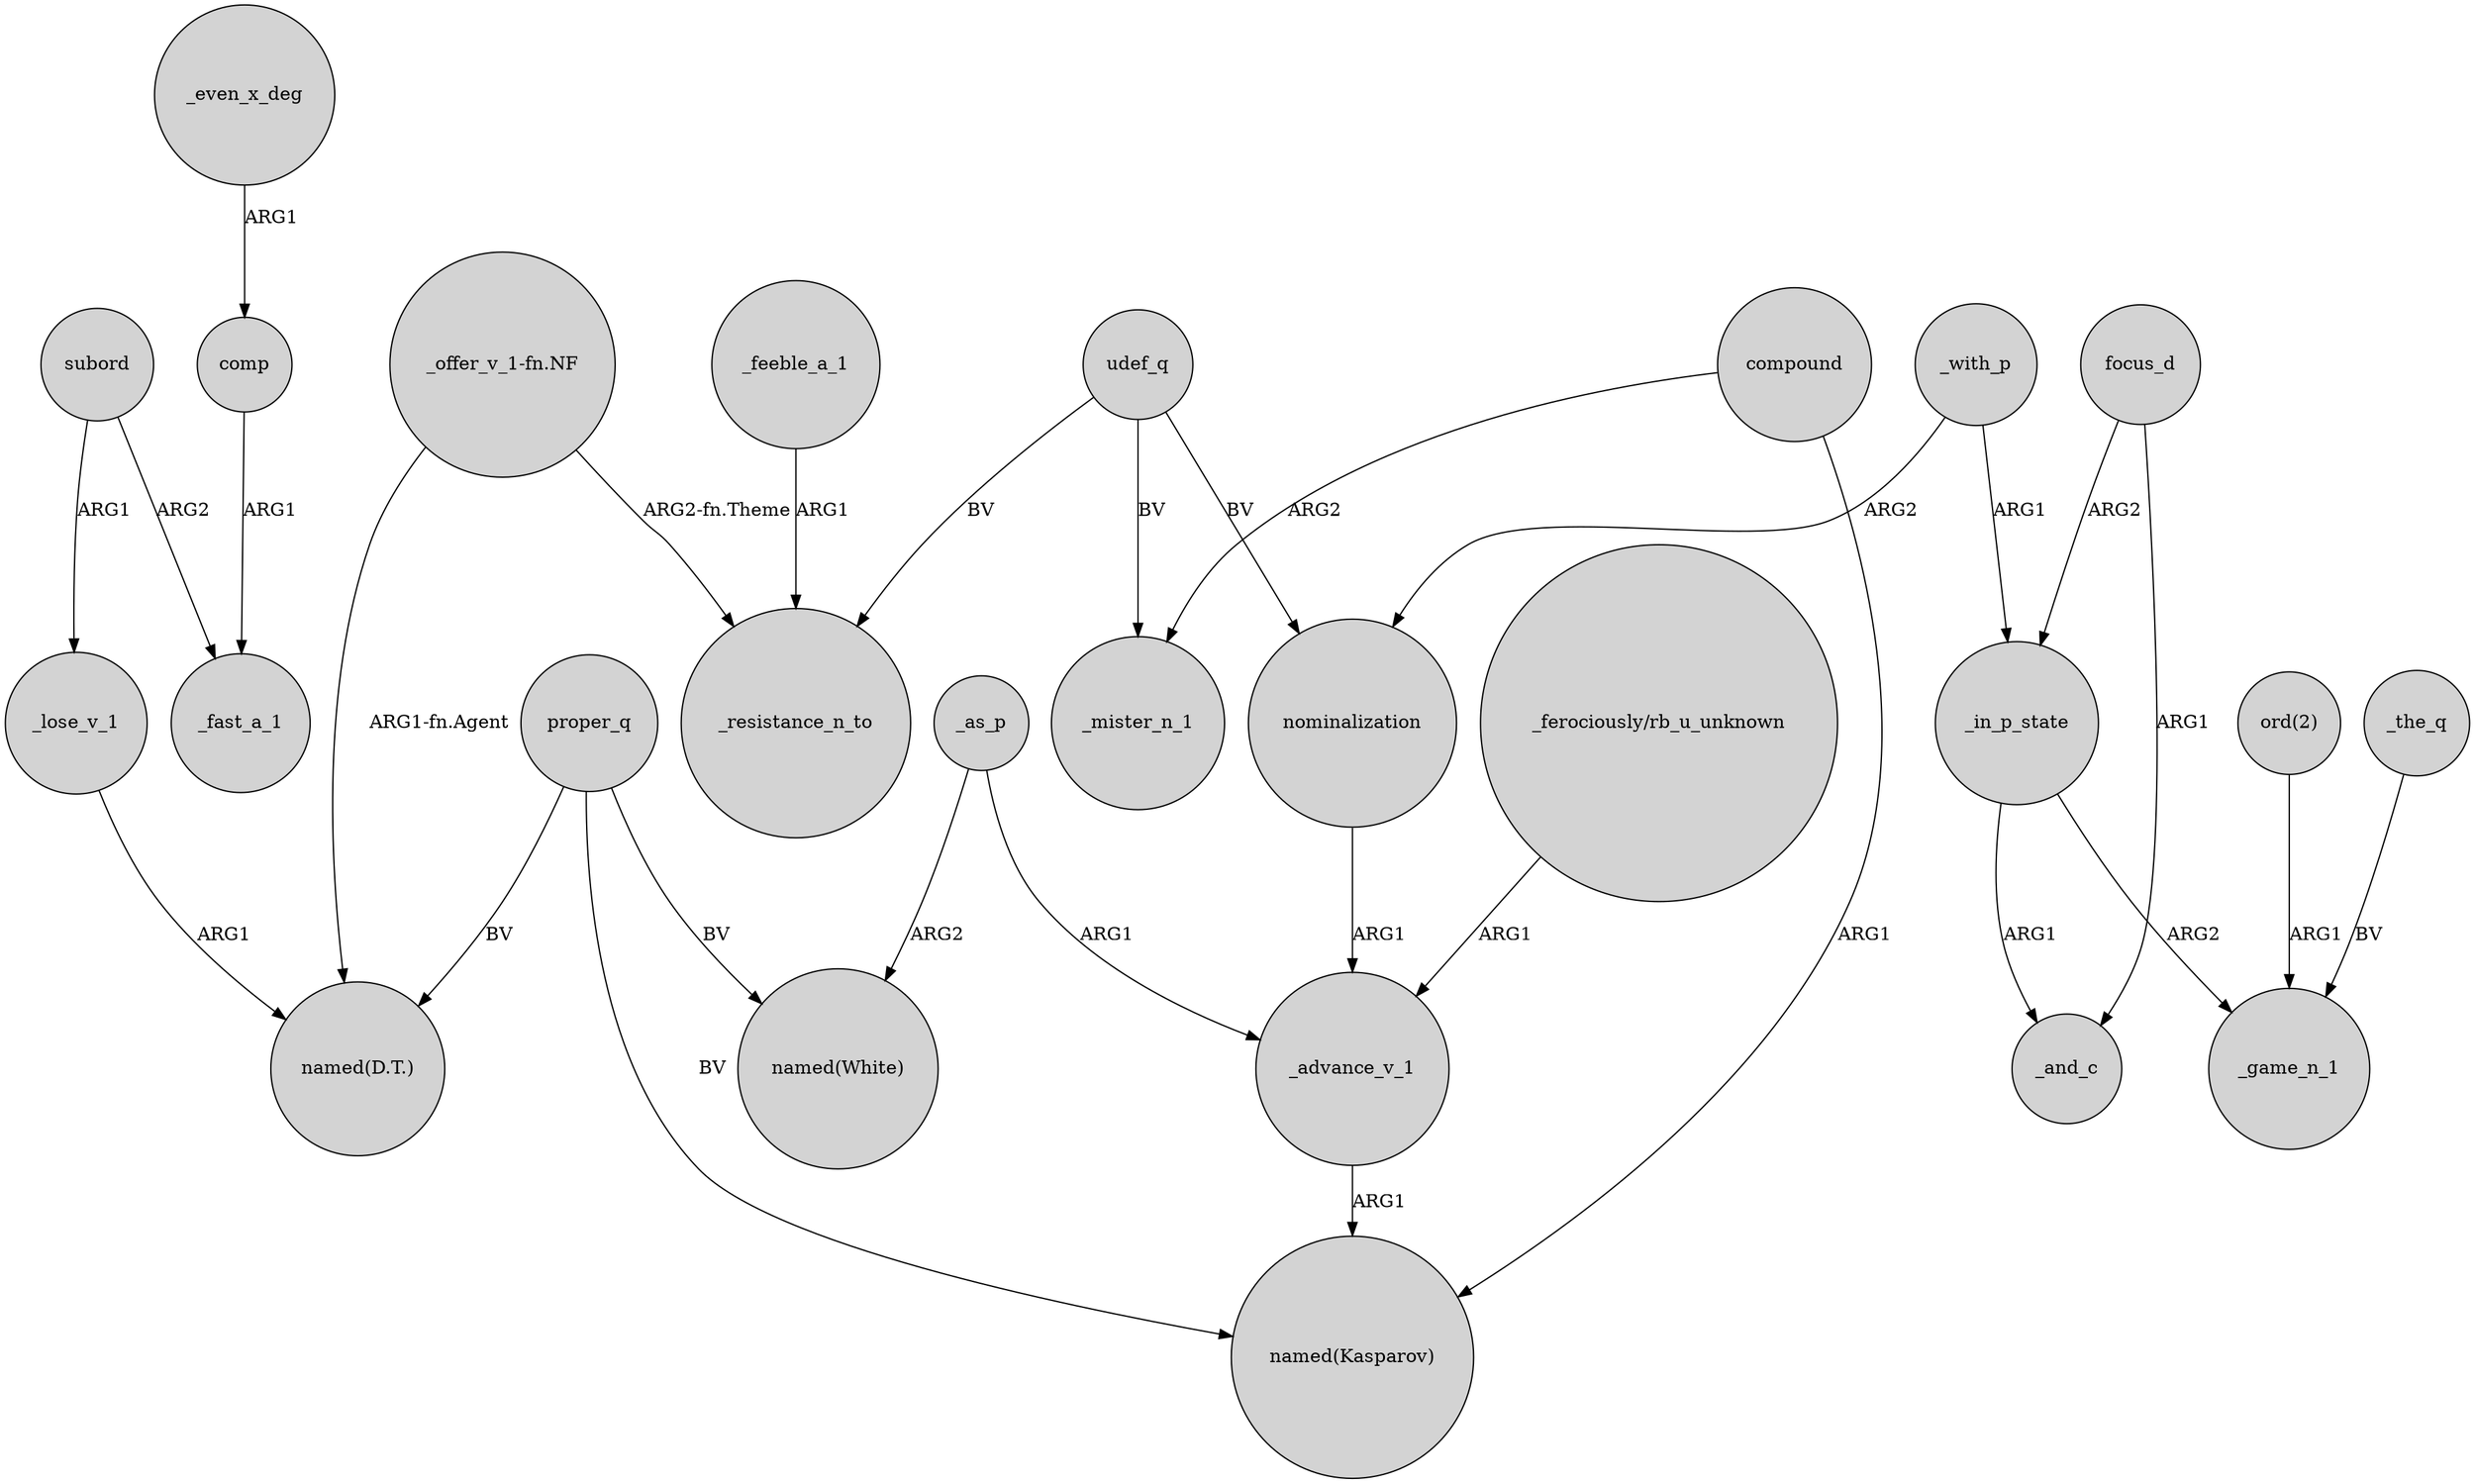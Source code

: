 digraph {
	node [shape=circle style=filled]
	nominalization -> _advance_v_1 [label=ARG1]
	"ord(2)" -> _game_n_1 [label=ARG1]
	subord -> _fast_a_1 [label=ARG2]
	_in_p_state -> _and_c [label=ARG1]
	_feeble_a_1 -> _resistance_n_to [label=ARG1]
	_with_p -> nominalization [label=ARG2]
	proper_q -> "named(D.T.)" [label=BV]
	compound -> _mister_n_1 [label=ARG2]
	focus_d -> _in_p_state [label=ARG2]
	subord -> _lose_v_1 [label=ARG1]
	udef_q -> _mister_n_1 [label=BV]
	compound -> "named(Kasparov)" [label=ARG1]
	"_offer_v_1-fn.NF" -> "named(D.T.)" [label="ARG1-fn.Agent"]
	_even_x_deg -> comp [label=ARG1]
	"_ferociously/rb_u_unknown" -> _advance_v_1 [label=ARG1]
	proper_q -> "named(White)" [label=BV]
	udef_q -> _resistance_n_to [label=BV]
	"_offer_v_1-fn.NF" -> _resistance_n_to [label="ARG2-fn.Theme"]
	_as_p -> _advance_v_1 [label=ARG1]
	focus_d -> _and_c [label=ARG1]
	_lose_v_1 -> "named(D.T.)" [label=ARG1]
	udef_q -> nominalization [label=BV]
	_with_p -> _in_p_state [label=ARG1]
	_the_q -> _game_n_1 [label=BV]
	_as_p -> "named(White)" [label=ARG2]
	_in_p_state -> _game_n_1 [label=ARG2]
	_advance_v_1 -> "named(Kasparov)" [label=ARG1]
	proper_q -> "named(Kasparov)" [label=BV]
	comp -> _fast_a_1 [label=ARG1]
}
